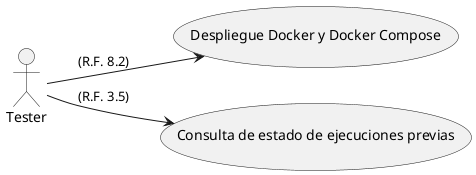 @startuml Use Case View (3rd priority)
left to right direction
    Tester --> (Despliegue Docker y Docker Compose):  (R.F. 8.2)
    Tester --> (Consulta de estado de ejecuciones previas):  (R.F. 3.5)
@enduml